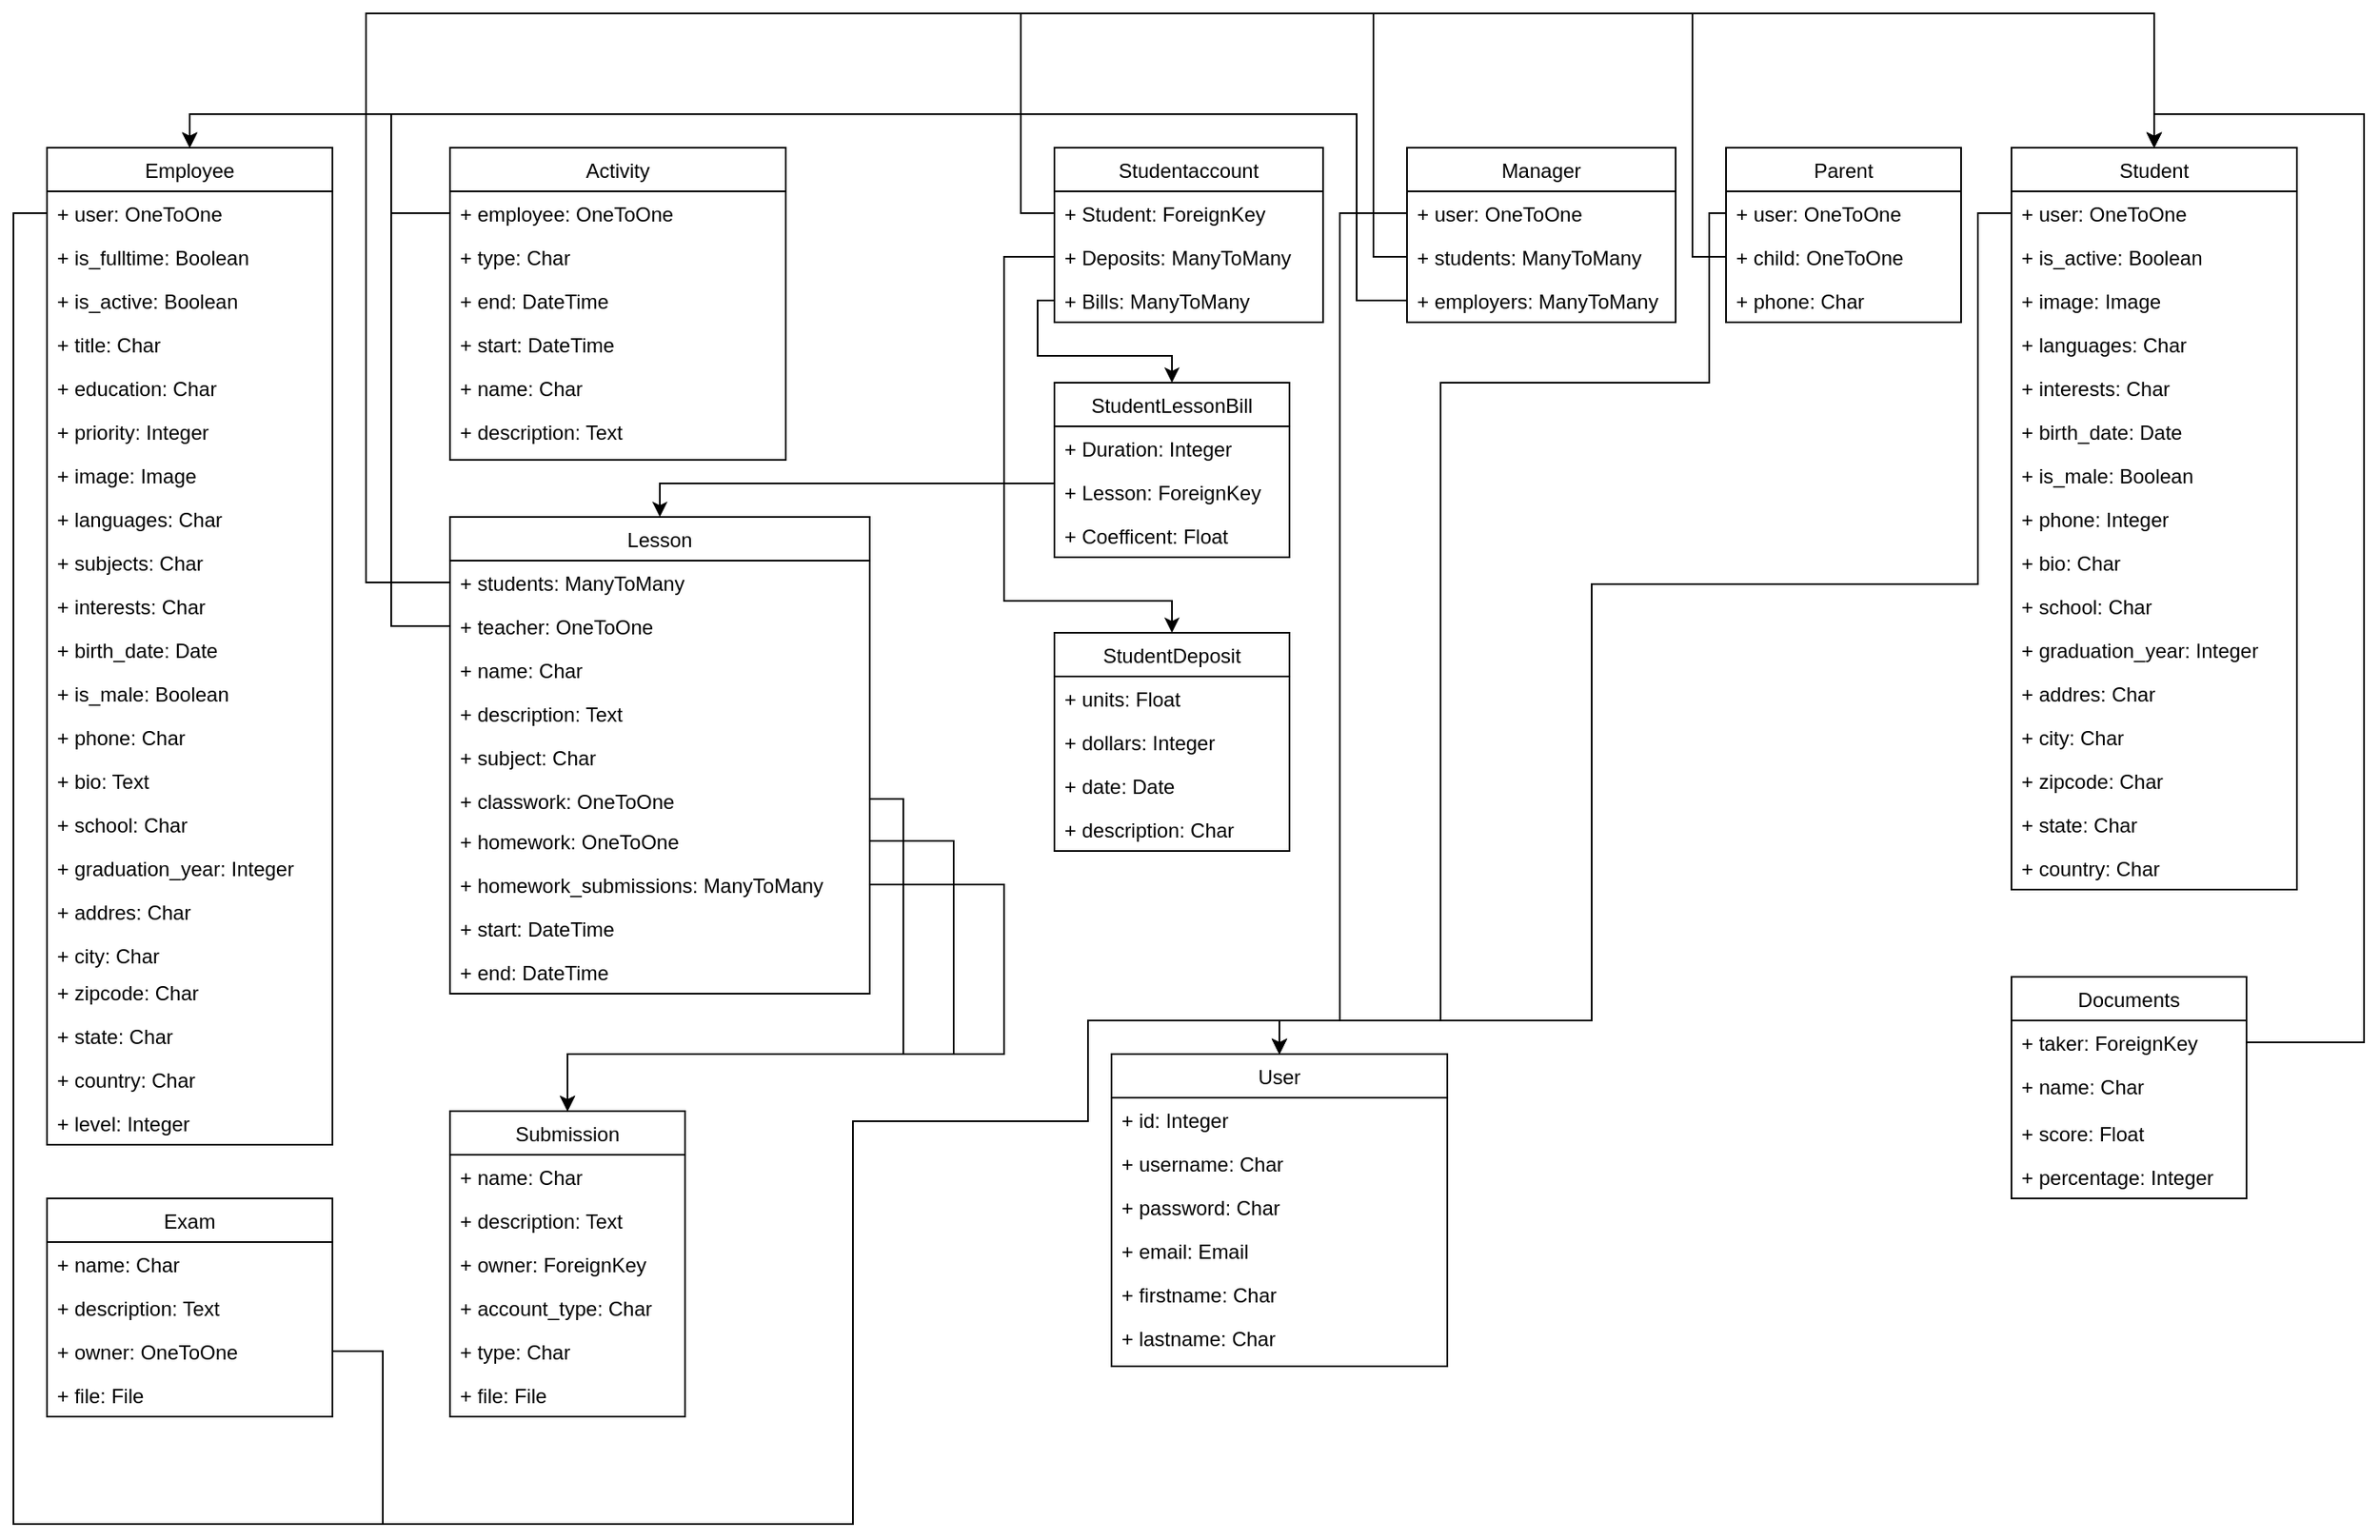 <mxfile version="14.8.6"><diagram id="PyBG_W3t33dtTInZtjUl" name="Page-1"><mxGraphModel dx="2404" dy="1103" grid="1" gridSize="10" guides="1" tooltips="1" connect="1" arrows="1" fold="1" page="1" pageScale="1" pageWidth="827" pageHeight="1169" math="0" shadow="0"><root><mxCell id="0"/><mxCell id="1" parent="0"/><mxCell id="Fmg0jyC0Ti2lK9nnKwYA-25" value="Activity" style="swimlane;fontStyle=0;childLayout=stackLayout;horizontal=1;startSize=26;fillColor=none;horizontalStack=0;resizeParent=1;resizeParentMax=0;resizeLast=0;collapsible=1;marginBottom=0;" vertex="1" parent="1"><mxGeometry x="-180" y="750" width="200" height="186" as="geometry"/></mxCell><mxCell id="Fmg0jyC0Ti2lK9nnKwYA-26" value="+ employee: OneToOne" style="text;strokeColor=none;fillColor=none;align=left;verticalAlign=top;spacingLeft=4;spacingRight=4;overflow=hidden;rotatable=0;points=[[0,0.5],[1,0.5]];portConstraint=eastwest;" vertex="1" parent="Fmg0jyC0Ti2lK9nnKwYA-25"><mxGeometry y="26" width="200" height="26" as="geometry"/></mxCell><mxCell id="Fmg0jyC0Ti2lK9nnKwYA-27" value="+ type: Char" style="text;strokeColor=none;fillColor=none;align=left;verticalAlign=top;spacingLeft=4;spacingRight=4;overflow=hidden;rotatable=0;points=[[0,0.5],[1,0.5]];portConstraint=eastwest;" vertex="1" parent="Fmg0jyC0Ti2lK9nnKwYA-25"><mxGeometry y="52" width="200" height="26" as="geometry"/></mxCell><mxCell id="Fmg0jyC0Ti2lK9nnKwYA-82" value="+ end: DateTime" style="text;strokeColor=none;fillColor=none;align=left;verticalAlign=top;spacingLeft=4;spacingRight=4;overflow=hidden;rotatable=0;points=[[0,0.5],[1,0.5]];portConstraint=eastwest;" vertex="1" parent="Fmg0jyC0Ti2lK9nnKwYA-25"><mxGeometry y="78" width="200" height="26" as="geometry"/></mxCell><mxCell id="Fmg0jyC0Ti2lK9nnKwYA-83" value="+ start: DateTime" style="text;strokeColor=none;fillColor=none;align=left;verticalAlign=top;spacingLeft=4;spacingRight=4;overflow=hidden;rotatable=0;points=[[0,0.5],[1,0.5]];portConstraint=eastwest;" vertex="1" parent="Fmg0jyC0Ti2lK9nnKwYA-25"><mxGeometry y="104" width="200" height="26" as="geometry"/></mxCell><mxCell id="Fmg0jyC0Ti2lK9nnKwYA-84" value="+ name: Char" style="text;strokeColor=none;fillColor=none;align=left;verticalAlign=top;spacingLeft=4;spacingRight=4;overflow=hidden;rotatable=0;points=[[0,0.5],[1,0.5]];portConstraint=eastwest;" vertex="1" parent="Fmg0jyC0Ti2lK9nnKwYA-25"><mxGeometry y="130" width="200" height="26" as="geometry"/></mxCell><mxCell id="Fmg0jyC0Ti2lK9nnKwYA-28" value="+ description: Text" style="text;strokeColor=none;fillColor=none;align=left;verticalAlign=top;spacingLeft=4;spacingRight=4;overflow=hidden;rotatable=0;points=[[0,0.5],[1,0.5]];portConstraint=eastwest;" vertex="1" parent="Fmg0jyC0Ti2lK9nnKwYA-25"><mxGeometry y="156" width="200" height="30" as="geometry"/></mxCell><mxCell id="Fmg0jyC0Ti2lK9nnKwYA-33" value="Submission" style="swimlane;fontStyle=0;childLayout=stackLayout;horizontal=1;startSize=26;fillColor=none;horizontalStack=0;resizeParent=1;resizeParentMax=0;resizeLast=0;collapsible=1;marginBottom=0;" vertex="1" parent="1"><mxGeometry x="-180" y="1324" width="140" height="182" as="geometry"/></mxCell><mxCell id="Fmg0jyC0Ti2lK9nnKwYA-34" value="+ name: Char" style="text;strokeColor=none;fillColor=none;align=left;verticalAlign=top;spacingLeft=4;spacingRight=4;overflow=hidden;rotatable=0;points=[[0,0.5],[1,0.5]];portConstraint=eastwest;" vertex="1" parent="Fmg0jyC0Ti2lK9nnKwYA-33"><mxGeometry y="26" width="140" height="26" as="geometry"/></mxCell><mxCell id="Fmg0jyC0Ti2lK9nnKwYA-93" value="+ description: Text" style="text;strokeColor=none;fillColor=none;align=left;verticalAlign=top;spacingLeft=4;spacingRight=4;overflow=hidden;rotatable=0;points=[[0,0.5],[1,0.5]];portConstraint=eastwest;" vertex="1" parent="Fmg0jyC0Ti2lK9nnKwYA-33"><mxGeometry y="52" width="140" height="26" as="geometry"/></mxCell><mxCell id="Fmg0jyC0Ti2lK9nnKwYA-94" value="+ owner: ForeignKey" style="text;strokeColor=none;fillColor=none;align=left;verticalAlign=top;spacingLeft=4;spacingRight=4;overflow=hidden;rotatable=0;points=[[0,0.5],[1,0.5]];portConstraint=eastwest;" vertex="1" parent="Fmg0jyC0Ti2lK9nnKwYA-33"><mxGeometry y="78" width="140" height="26" as="geometry"/></mxCell><mxCell id="Fmg0jyC0Ti2lK9nnKwYA-95" value="+ account_type: Char" style="text;strokeColor=none;fillColor=none;align=left;verticalAlign=top;spacingLeft=4;spacingRight=4;overflow=hidden;rotatable=0;points=[[0,0.5],[1,0.5]];portConstraint=eastwest;" vertex="1" parent="Fmg0jyC0Ti2lK9nnKwYA-33"><mxGeometry y="104" width="140" height="26" as="geometry"/></mxCell><mxCell id="Fmg0jyC0Ti2lK9nnKwYA-35" value="+ type: Char" style="text;strokeColor=none;fillColor=none;align=left;verticalAlign=top;spacingLeft=4;spacingRight=4;overflow=hidden;rotatable=0;points=[[0,0.5],[1,0.5]];portConstraint=eastwest;" vertex="1" parent="Fmg0jyC0Ti2lK9nnKwYA-33"><mxGeometry y="130" width="140" height="26" as="geometry"/></mxCell><mxCell id="Fmg0jyC0Ti2lK9nnKwYA-36" value="+ file: File" style="text;strokeColor=none;fillColor=none;align=left;verticalAlign=top;spacingLeft=4;spacingRight=4;overflow=hidden;rotatable=0;points=[[0,0.5],[1,0.5]];portConstraint=eastwest;" vertex="1" parent="Fmg0jyC0Ti2lK9nnKwYA-33"><mxGeometry y="156" width="140" height="26" as="geometry"/></mxCell><mxCell id="Fmg0jyC0Ti2lK9nnKwYA-37" value="Studentaccount" style="swimlane;fontStyle=0;childLayout=stackLayout;horizontal=1;startSize=26;fillColor=none;horizontalStack=0;resizeParent=1;resizeParentMax=0;resizeLast=0;collapsible=1;marginBottom=0;" vertex="1" parent="1"><mxGeometry x="180" y="750" width="160" height="104" as="geometry"/></mxCell><mxCell id="Fmg0jyC0Ti2lK9nnKwYA-38" value="+ Student: ForeignKey" style="text;strokeColor=none;fillColor=none;align=left;verticalAlign=top;spacingLeft=4;spacingRight=4;overflow=hidden;rotatable=0;points=[[0,0.5],[1,0.5]];portConstraint=eastwest;" vertex="1" parent="Fmg0jyC0Ti2lK9nnKwYA-37"><mxGeometry y="26" width="160" height="26" as="geometry"/></mxCell><mxCell id="Fmg0jyC0Ti2lK9nnKwYA-39" value="+ Deposits: ManyToMany" style="text;strokeColor=none;fillColor=none;align=left;verticalAlign=top;spacingLeft=4;spacingRight=4;overflow=hidden;rotatable=0;points=[[0,0.5],[1,0.5]];portConstraint=eastwest;" vertex="1" parent="Fmg0jyC0Ti2lK9nnKwYA-37"><mxGeometry y="52" width="160" height="26" as="geometry"/></mxCell><mxCell id="Fmg0jyC0Ti2lK9nnKwYA-40" value="+ Bills: ManyToMany" style="text;strokeColor=none;fillColor=none;align=left;verticalAlign=top;spacingLeft=4;spacingRight=4;overflow=hidden;rotatable=0;points=[[0,0.5],[1,0.5]];portConstraint=eastwest;" vertex="1" parent="Fmg0jyC0Ti2lK9nnKwYA-37"><mxGeometry y="78" width="160" height="26" as="geometry"/></mxCell><mxCell id="Fmg0jyC0Ti2lK9nnKwYA-41" value="StudentDeposit" style="swimlane;fontStyle=0;childLayout=stackLayout;horizontal=1;startSize=26;fillColor=none;horizontalStack=0;resizeParent=1;resizeParentMax=0;resizeLast=0;collapsible=1;marginBottom=0;" vertex="1" parent="1"><mxGeometry x="180" y="1039" width="140" height="130" as="geometry"/></mxCell><mxCell id="Fmg0jyC0Ti2lK9nnKwYA-42" value="+ units: Float" style="text;strokeColor=none;fillColor=none;align=left;verticalAlign=top;spacingLeft=4;spacingRight=4;overflow=hidden;rotatable=0;points=[[0,0.5],[1,0.5]];portConstraint=eastwest;" vertex="1" parent="Fmg0jyC0Ti2lK9nnKwYA-41"><mxGeometry y="26" width="140" height="26" as="geometry"/></mxCell><mxCell id="Fmg0jyC0Ti2lK9nnKwYA-43" value="+ dollars: Integer" style="text;strokeColor=none;fillColor=none;align=left;verticalAlign=top;spacingLeft=4;spacingRight=4;overflow=hidden;rotatable=0;points=[[0,0.5],[1,0.5]];portConstraint=eastwest;" vertex="1" parent="Fmg0jyC0Ti2lK9nnKwYA-41"><mxGeometry y="52" width="140" height="26" as="geometry"/></mxCell><mxCell id="Fmg0jyC0Ti2lK9nnKwYA-44" value="+ date: Date" style="text;strokeColor=none;fillColor=none;align=left;verticalAlign=top;spacingLeft=4;spacingRight=4;overflow=hidden;rotatable=0;points=[[0,0.5],[1,0.5]];portConstraint=eastwest;" vertex="1" parent="Fmg0jyC0Ti2lK9nnKwYA-41"><mxGeometry y="78" width="140" height="26" as="geometry"/></mxCell><mxCell id="Fmg0jyC0Ti2lK9nnKwYA-96" value="+ description: Char" style="text;strokeColor=none;fillColor=none;align=left;verticalAlign=top;spacingLeft=4;spacingRight=4;overflow=hidden;rotatable=0;points=[[0,0.5],[1,0.5]];portConstraint=eastwest;" vertex="1" parent="Fmg0jyC0Ti2lK9nnKwYA-41"><mxGeometry y="104" width="140" height="26" as="geometry"/></mxCell><mxCell id="Fmg0jyC0Ti2lK9nnKwYA-45" value="StudentLessonBill" style="swimlane;fontStyle=0;childLayout=stackLayout;horizontal=1;startSize=26;fillColor=none;horizontalStack=0;resizeParent=1;resizeParentMax=0;resizeLast=0;collapsible=1;marginBottom=0;" vertex="1" parent="1"><mxGeometry x="180" y="890" width="140" height="104" as="geometry"/></mxCell><mxCell id="Fmg0jyC0Ti2lK9nnKwYA-46" value="+ Duration: Integer" style="text;strokeColor=none;fillColor=none;align=left;verticalAlign=top;spacingLeft=4;spacingRight=4;overflow=hidden;rotatable=0;points=[[0,0.5],[1,0.5]];portConstraint=eastwest;" vertex="1" parent="Fmg0jyC0Ti2lK9nnKwYA-45"><mxGeometry y="26" width="140" height="26" as="geometry"/></mxCell><mxCell id="Fmg0jyC0Ti2lK9nnKwYA-47" value="+ Lesson: ForeignKey" style="text;strokeColor=none;fillColor=none;align=left;verticalAlign=top;spacingLeft=4;spacingRight=4;overflow=hidden;rotatable=0;points=[[0,0.5],[1,0.5]];portConstraint=eastwest;" vertex="1" parent="Fmg0jyC0Ti2lK9nnKwYA-45"><mxGeometry y="52" width="140" height="26" as="geometry"/></mxCell><mxCell id="Fmg0jyC0Ti2lK9nnKwYA-48" value="+ Coefficent: Float" style="text;strokeColor=none;fillColor=none;align=left;verticalAlign=top;spacingLeft=4;spacingRight=4;overflow=hidden;rotatable=0;points=[[0,0.5],[1,0.5]];portConstraint=eastwest;" vertex="1" parent="Fmg0jyC0Ti2lK9nnKwYA-45"><mxGeometry y="78" width="140" height="26" as="geometry"/></mxCell><mxCell id="Fmg0jyC0Ti2lK9nnKwYA-49" value="Employee" style="swimlane;fontStyle=0;childLayout=stackLayout;horizontal=1;startSize=26;fillColor=none;horizontalStack=0;resizeParent=1;resizeParentMax=0;resizeLast=0;collapsible=1;marginBottom=0;" vertex="1" parent="1"><mxGeometry x="-420" y="750" width="170" height="594" as="geometry"/></mxCell><mxCell id="Fmg0jyC0Ti2lK9nnKwYA-50" value="+ user: OneToOne" style="text;strokeColor=none;fillColor=none;align=left;verticalAlign=top;spacingLeft=4;spacingRight=4;overflow=hidden;rotatable=0;points=[[0,0.5],[1,0.5]];portConstraint=eastwest;" vertex="1" parent="Fmg0jyC0Ti2lK9nnKwYA-49"><mxGeometry y="26" width="170" height="26" as="geometry"/></mxCell><mxCell id="Fmg0jyC0Ti2lK9nnKwYA-97" value="+ is_fulltime: Boolean" style="text;strokeColor=none;fillColor=none;align=left;verticalAlign=top;spacingLeft=4;spacingRight=4;overflow=hidden;rotatable=0;points=[[0,0.5],[1,0.5]];portConstraint=eastwest;" vertex="1" parent="Fmg0jyC0Ti2lK9nnKwYA-49"><mxGeometry y="52" width="170" height="26" as="geometry"/></mxCell><mxCell id="Fmg0jyC0Ti2lK9nnKwYA-100" value="+ is_active: Boolean" style="text;strokeColor=none;fillColor=none;align=left;verticalAlign=top;spacingLeft=4;spacingRight=4;overflow=hidden;rotatable=0;points=[[0,0.5],[1,0.5]];portConstraint=eastwest;" vertex="1" parent="Fmg0jyC0Ti2lK9nnKwYA-49"><mxGeometry y="78" width="170" height="26" as="geometry"/></mxCell><mxCell id="Fmg0jyC0Ti2lK9nnKwYA-103" value="+ title: Char" style="text;strokeColor=none;fillColor=none;align=left;verticalAlign=top;spacingLeft=4;spacingRight=4;overflow=hidden;rotatable=0;points=[[0,0.5],[1,0.5]];portConstraint=eastwest;" vertex="1" parent="Fmg0jyC0Ti2lK9nnKwYA-49"><mxGeometry y="104" width="170" height="26" as="geometry"/></mxCell><mxCell id="Fmg0jyC0Ti2lK9nnKwYA-104" value="+ education: Char" style="text;strokeColor=none;fillColor=none;align=left;verticalAlign=top;spacingLeft=4;spacingRight=4;overflow=hidden;rotatable=0;points=[[0,0.5],[1,0.5]];portConstraint=eastwest;" vertex="1" parent="Fmg0jyC0Ti2lK9nnKwYA-49"><mxGeometry y="130" width="170" height="26" as="geometry"/></mxCell><mxCell id="Fmg0jyC0Ti2lK9nnKwYA-105" value="+ priority: Integer" style="text;strokeColor=none;fillColor=none;align=left;verticalAlign=top;spacingLeft=4;spacingRight=4;overflow=hidden;rotatable=0;points=[[0,0.5],[1,0.5]];portConstraint=eastwest;" vertex="1" parent="Fmg0jyC0Ti2lK9nnKwYA-49"><mxGeometry y="156" width="170" height="26" as="geometry"/></mxCell><mxCell id="Fmg0jyC0Ti2lK9nnKwYA-101" value="+ image: Image" style="text;strokeColor=none;fillColor=none;align=left;verticalAlign=top;spacingLeft=4;spacingRight=4;overflow=hidden;rotatable=0;points=[[0,0.5],[1,0.5]];portConstraint=eastwest;" vertex="1" parent="Fmg0jyC0Ti2lK9nnKwYA-49"><mxGeometry y="182" width="170" height="26" as="geometry"/></mxCell><mxCell id="Fmg0jyC0Ti2lK9nnKwYA-102" value="+ languages: Char" style="text;strokeColor=none;fillColor=none;align=left;verticalAlign=top;spacingLeft=4;spacingRight=4;overflow=hidden;rotatable=0;points=[[0,0.5],[1,0.5]];portConstraint=eastwest;" vertex="1" parent="Fmg0jyC0Ti2lK9nnKwYA-49"><mxGeometry y="208" width="170" height="26" as="geometry"/></mxCell><mxCell id="Fmg0jyC0Ti2lK9nnKwYA-99" value="+ subjects: Char" style="text;strokeColor=none;fillColor=none;align=left;verticalAlign=top;spacingLeft=4;spacingRight=4;overflow=hidden;rotatable=0;points=[[0,0.5],[1,0.5]];portConstraint=eastwest;" vertex="1" parent="Fmg0jyC0Ti2lK9nnKwYA-49"><mxGeometry y="234" width="170" height="26" as="geometry"/></mxCell><mxCell id="Fmg0jyC0Ti2lK9nnKwYA-98" value="+ interests: Char" style="text;strokeColor=none;fillColor=none;align=left;verticalAlign=top;spacingLeft=4;spacingRight=4;overflow=hidden;rotatable=0;points=[[0,0.5],[1,0.5]];portConstraint=eastwest;" vertex="1" parent="Fmg0jyC0Ti2lK9nnKwYA-49"><mxGeometry y="260" width="170" height="26" as="geometry"/></mxCell><mxCell id="Fmg0jyC0Ti2lK9nnKwYA-51" value="+ birth_date: Date" style="text;strokeColor=none;fillColor=none;align=left;verticalAlign=top;spacingLeft=4;spacingRight=4;overflow=hidden;rotatable=0;points=[[0,0.5],[1,0.5]];portConstraint=eastwest;" vertex="1" parent="Fmg0jyC0Ti2lK9nnKwYA-49"><mxGeometry y="286" width="170" height="26" as="geometry"/></mxCell><mxCell id="Fmg0jyC0Ti2lK9nnKwYA-106" value="+ is_male: Boolean" style="text;strokeColor=none;fillColor=none;align=left;verticalAlign=top;spacingLeft=4;spacingRight=4;overflow=hidden;rotatable=0;points=[[0,0.5],[1,0.5]];portConstraint=eastwest;" vertex="1" parent="Fmg0jyC0Ti2lK9nnKwYA-49"><mxGeometry y="312" width="170" height="26" as="geometry"/></mxCell><mxCell id="Fmg0jyC0Ti2lK9nnKwYA-110" value="+ phone: Char" style="text;strokeColor=none;fillColor=none;align=left;verticalAlign=top;spacingLeft=4;spacingRight=4;overflow=hidden;rotatable=0;points=[[0,0.5],[1,0.5]];portConstraint=eastwest;" vertex="1" parent="Fmg0jyC0Ti2lK9nnKwYA-49"><mxGeometry y="338" width="170" height="26" as="geometry"/></mxCell><mxCell id="Fmg0jyC0Ti2lK9nnKwYA-111" value="+ bio: Text" style="text;strokeColor=none;fillColor=none;align=left;verticalAlign=top;spacingLeft=4;spacingRight=4;overflow=hidden;rotatable=0;points=[[0,0.5],[1,0.5]];portConstraint=eastwest;" vertex="1" parent="Fmg0jyC0Ti2lK9nnKwYA-49"><mxGeometry y="364" width="170" height="26" as="geometry"/></mxCell><mxCell id="Fmg0jyC0Ti2lK9nnKwYA-115" value="+ school: Char" style="text;strokeColor=none;fillColor=none;align=left;verticalAlign=top;spacingLeft=4;spacingRight=4;overflow=hidden;rotatable=0;points=[[0,0.5],[1,0.5]];portConstraint=eastwest;" vertex="1" parent="Fmg0jyC0Ti2lK9nnKwYA-49"><mxGeometry y="390" width="170" height="26" as="geometry"/></mxCell><mxCell id="Fmg0jyC0Ti2lK9nnKwYA-114" value="+ graduation_year: Integer" style="text;strokeColor=none;fillColor=none;align=left;verticalAlign=top;spacingLeft=4;spacingRight=4;overflow=hidden;rotatable=0;points=[[0,0.5],[1,0.5]];portConstraint=eastwest;" vertex="1" parent="Fmg0jyC0Ti2lK9nnKwYA-49"><mxGeometry y="416" width="170" height="26" as="geometry"/></mxCell><mxCell id="Fmg0jyC0Ti2lK9nnKwYA-113" value="+ addres: Char" style="text;strokeColor=none;fillColor=none;align=left;verticalAlign=top;spacingLeft=4;spacingRight=4;overflow=hidden;rotatable=0;points=[[0,0.5],[1,0.5]];portConstraint=eastwest;" vertex="1" parent="Fmg0jyC0Ti2lK9nnKwYA-49"><mxGeometry y="442" width="170" height="26" as="geometry"/></mxCell><mxCell id="Fmg0jyC0Ti2lK9nnKwYA-112" value="+ city: Char" style="text;strokeColor=none;fillColor=none;align=left;verticalAlign=top;spacingLeft=4;spacingRight=4;overflow=hidden;rotatable=0;points=[[0,0.5],[1,0.5]];portConstraint=eastwest;" vertex="1" parent="Fmg0jyC0Ti2lK9nnKwYA-49"><mxGeometry y="468" width="170" height="22" as="geometry"/></mxCell><mxCell id="Fmg0jyC0Ti2lK9nnKwYA-107" value="+ zipcode: Char" style="text;strokeColor=none;fillColor=none;align=left;verticalAlign=top;spacingLeft=4;spacingRight=4;overflow=hidden;rotatable=0;points=[[0,0.5],[1,0.5]];portConstraint=eastwest;" vertex="1" parent="Fmg0jyC0Ti2lK9nnKwYA-49"><mxGeometry y="490" width="170" height="26" as="geometry"/></mxCell><mxCell id="Fmg0jyC0Ti2lK9nnKwYA-108" value="+ state: Char" style="text;strokeColor=none;fillColor=none;align=left;verticalAlign=top;spacingLeft=4;spacingRight=4;overflow=hidden;rotatable=0;points=[[0,0.5],[1,0.5]];portConstraint=eastwest;" vertex="1" parent="Fmg0jyC0Ti2lK9nnKwYA-49"><mxGeometry y="516" width="170" height="26" as="geometry"/></mxCell><mxCell id="Fmg0jyC0Ti2lK9nnKwYA-109" value="+ country: Char" style="text;strokeColor=none;fillColor=none;align=left;verticalAlign=top;spacingLeft=4;spacingRight=4;overflow=hidden;rotatable=0;points=[[0,0.5],[1,0.5]];portConstraint=eastwest;" vertex="1" parent="Fmg0jyC0Ti2lK9nnKwYA-49"><mxGeometry y="542" width="170" height="26" as="geometry"/></mxCell><mxCell id="Fmg0jyC0Ti2lK9nnKwYA-52" value="+ level: Integer" style="text;strokeColor=none;fillColor=none;align=left;verticalAlign=top;spacingLeft=4;spacingRight=4;overflow=hidden;rotatable=0;points=[[0,0.5],[1,0.5]];portConstraint=eastwest;" vertex="1" parent="Fmg0jyC0Ti2lK9nnKwYA-49"><mxGeometry y="568" width="170" height="26" as="geometry"/></mxCell><mxCell id="Fmg0jyC0Ti2lK9nnKwYA-53" value="Documents" style="swimlane;fontStyle=0;childLayout=stackLayout;horizontal=1;startSize=26;fillColor=none;horizontalStack=0;resizeParent=1;resizeParentMax=0;resizeLast=0;collapsible=1;marginBottom=0;" vertex="1" parent="1"><mxGeometry x="750" y="1244" width="140" height="132" as="geometry"/></mxCell><mxCell id="Fmg0jyC0Ti2lK9nnKwYA-54" value="+ taker: ForeignKey" style="text;strokeColor=none;fillColor=none;align=left;verticalAlign=top;spacingLeft=4;spacingRight=4;overflow=hidden;rotatable=0;points=[[0,0.5],[1,0.5]];portConstraint=eastwest;" vertex="1" parent="Fmg0jyC0Ti2lK9nnKwYA-53"><mxGeometry y="26" width="140" height="26" as="geometry"/></mxCell><mxCell id="Fmg0jyC0Ti2lK9nnKwYA-143" value="+ name: Char" style="text;strokeColor=none;fillColor=none;align=left;verticalAlign=top;spacingLeft=4;spacingRight=4;overflow=hidden;rotatable=0;points=[[0,0.5],[1,0.5]];portConstraint=eastwest;" vertex="1" parent="Fmg0jyC0Ti2lK9nnKwYA-53"><mxGeometry y="52" width="140" height="28" as="geometry"/></mxCell><mxCell id="Fmg0jyC0Ti2lK9nnKwYA-55" value="+ score: Float" style="text;strokeColor=none;fillColor=none;align=left;verticalAlign=top;spacingLeft=4;spacingRight=4;overflow=hidden;rotatable=0;points=[[0,0.5],[1,0.5]];portConstraint=eastwest;" vertex="1" parent="Fmg0jyC0Ti2lK9nnKwYA-53"><mxGeometry y="80" width="140" height="26" as="geometry"/></mxCell><mxCell id="Fmg0jyC0Ti2lK9nnKwYA-56" value="+ percentage: Integer" style="text;strokeColor=none;fillColor=none;align=left;verticalAlign=top;spacingLeft=4;spacingRight=4;overflow=hidden;rotatable=0;points=[[0,0.5],[1,0.5]];portConstraint=eastwest;" vertex="1" parent="Fmg0jyC0Ti2lK9nnKwYA-53"><mxGeometry y="106" width="140" height="26" as="geometry"/></mxCell><mxCell id="Fmg0jyC0Ti2lK9nnKwYA-57" value="Manager" style="swimlane;fontStyle=0;childLayout=stackLayout;horizontal=1;startSize=26;fillColor=none;horizontalStack=0;resizeParent=1;resizeParentMax=0;resizeLast=0;collapsible=1;marginBottom=0;" vertex="1" parent="1"><mxGeometry x="390" y="750" width="160" height="104" as="geometry"/></mxCell><mxCell id="Fmg0jyC0Ti2lK9nnKwYA-58" value="+ user: OneToOne" style="text;strokeColor=none;fillColor=none;align=left;verticalAlign=top;spacingLeft=4;spacingRight=4;overflow=hidden;rotatable=0;points=[[0,0.5],[1,0.5]];portConstraint=eastwest;" vertex="1" parent="Fmg0jyC0Ti2lK9nnKwYA-57"><mxGeometry y="26" width="160" height="26" as="geometry"/></mxCell><mxCell id="Fmg0jyC0Ti2lK9nnKwYA-59" value="+ students: ManyToMany" style="text;strokeColor=none;fillColor=none;align=left;verticalAlign=top;spacingLeft=4;spacingRight=4;overflow=hidden;rotatable=0;points=[[0,0.5],[1,0.5]];portConstraint=eastwest;" vertex="1" parent="Fmg0jyC0Ti2lK9nnKwYA-57"><mxGeometry y="52" width="160" height="26" as="geometry"/></mxCell><mxCell id="Fmg0jyC0Ti2lK9nnKwYA-60" value="+ employers: ManyToMany" style="text;strokeColor=none;fillColor=none;align=left;verticalAlign=top;spacingLeft=4;spacingRight=4;overflow=hidden;rotatable=0;points=[[0,0.5],[1,0.5]];portConstraint=eastwest;" vertex="1" parent="Fmg0jyC0Ti2lK9nnKwYA-57"><mxGeometry y="78" width="160" height="26" as="geometry"/></mxCell><mxCell id="Fmg0jyC0Ti2lK9nnKwYA-61" value="Parent" style="swimlane;fontStyle=0;childLayout=stackLayout;horizontal=1;startSize=26;fillColor=none;horizontalStack=0;resizeParent=1;resizeParentMax=0;resizeLast=0;collapsible=1;marginBottom=0;" vertex="1" parent="1"><mxGeometry x="580" y="750" width="140" height="104" as="geometry"/></mxCell><mxCell id="Fmg0jyC0Ti2lK9nnKwYA-62" value="+ user: OneToOne" style="text;strokeColor=none;fillColor=none;align=left;verticalAlign=top;spacingLeft=4;spacingRight=4;overflow=hidden;rotatable=0;points=[[0,0.5],[1,0.5]];portConstraint=eastwest;" vertex="1" parent="Fmg0jyC0Ti2lK9nnKwYA-61"><mxGeometry y="26" width="140" height="26" as="geometry"/></mxCell><mxCell id="Fmg0jyC0Ti2lK9nnKwYA-63" value="+ child: OneToOne" style="text;strokeColor=none;fillColor=none;align=left;verticalAlign=top;spacingLeft=4;spacingRight=4;overflow=hidden;rotatable=0;points=[[0,0.5],[1,0.5]];portConstraint=eastwest;" vertex="1" parent="Fmg0jyC0Ti2lK9nnKwYA-61"><mxGeometry y="52" width="140" height="26" as="geometry"/></mxCell><mxCell id="Fmg0jyC0Ti2lK9nnKwYA-64" value="+ phone: Char" style="text;strokeColor=none;fillColor=none;align=left;verticalAlign=top;spacingLeft=4;spacingRight=4;overflow=hidden;rotatable=0;points=[[0,0.5],[1,0.5]];portConstraint=eastwest;" vertex="1" parent="Fmg0jyC0Ti2lK9nnKwYA-61"><mxGeometry y="78" width="140" height="26" as="geometry"/></mxCell><mxCell id="Fmg0jyC0Ti2lK9nnKwYA-69" value="Exam" style="swimlane;fontStyle=0;childLayout=stackLayout;horizontal=1;startSize=26;fillColor=none;horizontalStack=0;resizeParent=1;resizeParentMax=0;resizeLast=0;collapsible=1;marginBottom=0;" vertex="1" parent="1"><mxGeometry x="-420" y="1376" width="170" height="130" as="geometry"/></mxCell><mxCell id="Fmg0jyC0Ti2lK9nnKwYA-70" value="+ name: Char" style="text;strokeColor=none;fillColor=none;align=left;verticalAlign=top;spacingLeft=4;spacingRight=4;overflow=hidden;rotatable=0;points=[[0,0.5],[1,0.5]];portConstraint=eastwest;" vertex="1" parent="Fmg0jyC0Ti2lK9nnKwYA-69"><mxGeometry y="26" width="170" height="26" as="geometry"/></mxCell><mxCell id="Fmg0jyC0Ti2lK9nnKwYA-71" value="+ description: Text" style="text;strokeColor=none;fillColor=none;align=left;verticalAlign=top;spacingLeft=4;spacingRight=4;overflow=hidden;rotatable=0;points=[[0,0.5],[1,0.5]];portConstraint=eastwest;" vertex="1" parent="Fmg0jyC0Ti2lK9nnKwYA-69"><mxGeometry y="52" width="170" height="26" as="geometry"/></mxCell><mxCell id="Fmg0jyC0Ti2lK9nnKwYA-72" value="+ owner: OneToOne" style="text;strokeColor=none;fillColor=none;align=left;verticalAlign=top;spacingLeft=4;spacingRight=4;overflow=hidden;rotatable=0;points=[[0,0.5],[1,0.5]];portConstraint=eastwest;" vertex="1" parent="Fmg0jyC0Ti2lK9nnKwYA-69"><mxGeometry y="78" width="170" height="26" as="geometry"/></mxCell><mxCell id="Fmg0jyC0Ti2lK9nnKwYA-116" value="+ file: File" style="text;strokeColor=none;fillColor=none;align=left;verticalAlign=top;spacingLeft=4;spacingRight=4;overflow=hidden;rotatable=0;points=[[0,0.5],[1,0.5]];portConstraint=eastwest;" vertex="1" parent="Fmg0jyC0Ti2lK9nnKwYA-69"><mxGeometry y="104" width="170" height="26" as="geometry"/></mxCell><mxCell id="Fmg0jyC0Ti2lK9nnKwYA-29" value="Lesson" style="swimlane;fontStyle=0;childLayout=stackLayout;horizontal=1;startSize=26;fillColor=none;horizontalStack=0;resizeParent=1;resizeParentMax=0;resizeLast=0;collapsible=1;marginBottom=0;" vertex="1" parent="1"><mxGeometry x="-180" y="970" width="250" height="284" as="geometry"/></mxCell><mxCell id="Fmg0jyC0Ti2lK9nnKwYA-30" value="+ students: ManyToMany" style="text;strokeColor=none;fillColor=none;align=left;verticalAlign=top;spacingLeft=4;spacingRight=4;overflow=hidden;rotatable=0;points=[[0,0.5],[1,0.5]];portConstraint=eastwest;" vertex="1" parent="Fmg0jyC0Ti2lK9nnKwYA-29"><mxGeometry y="26" width="250" height="26" as="geometry"/></mxCell><mxCell id="Fmg0jyC0Ti2lK9nnKwYA-90" value="+ teacher: OneToOne" style="text;strokeColor=none;fillColor=none;align=left;verticalAlign=top;spacingLeft=4;spacingRight=4;overflow=hidden;rotatable=0;points=[[0,0.5],[1,0.5]];portConstraint=eastwest;" vertex="1" parent="Fmg0jyC0Ti2lK9nnKwYA-29"><mxGeometry y="52" width="250" height="26" as="geometry"/></mxCell><mxCell id="Fmg0jyC0Ti2lK9nnKwYA-89" value="+ name: Char" style="text;strokeColor=none;fillColor=none;align=left;verticalAlign=top;spacingLeft=4;spacingRight=4;overflow=hidden;rotatable=0;points=[[0,0.5],[1,0.5]];portConstraint=eastwest;" vertex="1" parent="Fmg0jyC0Ti2lK9nnKwYA-29"><mxGeometry y="78" width="250" height="26" as="geometry"/></mxCell><mxCell id="Fmg0jyC0Ti2lK9nnKwYA-88" value="+ description: Text" style="text;strokeColor=none;fillColor=none;align=left;verticalAlign=top;spacingLeft=4;spacingRight=4;overflow=hidden;rotatable=0;points=[[0,0.5],[1,0.5]];portConstraint=eastwest;" vertex="1" parent="Fmg0jyC0Ti2lK9nnKwYA-29"><mxGeometry y="104" width="250" height="26" as="geometry"/></mxCell><mxCell id="Fmg0jyC0Ti2lK9nnKwYA-31" value="+ subject: Char" style="text;strokeColor=none;fillColor=none;align=left;verticalAlign=top;spacingLeft=4;spacingRight=4;overflow=hidden;rotatable=0;points=[[0,0.5],[1,0.5]];portConstraint=eastwest;" vertex="1" parent="Fmg0jyC0Ti2lK9nnKwYA-29"><mxGeometry y="130" width="250" height="26" as="geometry"/></mxCell><mxCell id="Fmg0jyC0Ti2lK9nnKwYA-85" value="+ classwork: OneToOne" style="text;strokeColor=none;fillColor=none;align=left;verticalAlign=top;spacingLeft=4;spacingRight=4;overflow=hidden;rotatable=0;points=[[0,0.5],[1,0.5]];portConstraint=eastwest;" vertex="1" parent="Fmg0jyC0Ti2lK9nnKwYA-29"><mxGeometry y="156" width="250" height="24" as="geometry"/></mxCell><mxCell id="Fmg0jyC0Ti2lK9nnKwYA-87" value="+ homework: OneToOne" style="text;strokeColor=none;fillColor=none;align=left;verticalAlign=top;spacingLeft=4;spacingRight=4;overflow=hidden;rotatable=0;points=[[0,0.5],[1,0.5]];portConstraint=eastwest;" vertex="1" parent="Fmg0jyC0Ti2lK9nnKwYA-29"><mxGeometry y="180" width="250" height="26" as="geometry"/></mxCell><mxCell id="Fmg0jyC0Ti2lK9nnKwYA-86" value="+ homework_submissions: ManyToMany" style="text;strokeColor=none;fillColor=none;align=left;verticalAlign=top;spacingLeft=4;spacingRight=4;overflow=hidden;rotatable=0;points=[[0,0.5],[1,0.5]];portConstraint=eastwest;" vertex="1" parent="Fmg0jyC0Ti2lK9nnKwYA-29"><mxGeometry y="206" width="250" height="26" as="geometry"/></mxCell><mxCell id="Fmg0jyC0Ti2lK9nnKwYA-32" value="+ start: DateTime" style="text;strokeColor=none;fillColor=none;align=left;verticalAlign=top;spacingLeft=4;spacingRight=4;overflow=hidden;rotatable=0;points=[[0,0.5],[1,0.5]];portConstraint=eastwest;" vertex="1" parent="Fmg0jyC0Ti2lK9nnKwYA-29"><mxGeometry y="232" width="250" height="26" as="geometry"/></mxCell><mxCell id="Fmg0jyC0Ti2lK9nnKwYA-92" value="+ end: DateTime" style="text;strokeColor=none;fillColor=none;align=left;verticalAlign=top;spacingLeft=4;spacingRight=4;overflow=hidden;rotatable=0;points=[[0,0.5],[1,0.5]];portConstraint=eastwest;" vertex="1" parent="Fmg0jyC0Ti2lK9nnKwYA-29"><mxGeometry y="258" width="250" height="26" as="geometry"/></mxCell><mxCell id="Fmg0jyC0Ti2lK9nnKwYA-120" value="Student" style="swimlane;fontStyle=0;childLayout=stackLayout;horizontal=1;startSize=26;fillColor=none;horizontalStack=0;resizeParent=1;resizeParentMax=0;resizeLast=0;collapsible=1;marginBottom=0;" vertex="1" parent="1"><mxGeometry x="750" y="750" width="170" height="442" as="geometry"/></mxCell><mxCell id="Fmg0jyC0Ti2lK9nnKwYA-121" value="+ user: OneToOne" style="text;strokeColor=none;fillColor=none;align=left;verticalAlign=top;spacingLeft=4;spacingRight=4;overflow=hidden;rotatable=0;points=[[0,0.5],[1,0.5]];portConstraint=eastwest;" vertex="1" parent="Fmg0jyC0Ti2lK9nnKwYA-120"><mxGeometry y="26" width="170" height="26" as="geometry"/></mxCell><mxCell id="Fmg0jyC0Ti2lK9nnKwYA-123" value="+ is_active: Boolean" style="text;strokeColor=none;fillColor=none;align=left;verticalAlign=top;spacingLeft=4;spacingRight=4;overflow=hidden;rotatable=0;points=[[0,0.5],[1,0.5]];portConstraint=eastwest;" vertex="1" parent="Fmg0jyC0Ti2lK9nnKwYA-120"><mxGeometry y="52" width="170" height="26" as="geometry"/></mxCell><mxCell id="Fmg0jyC0Ti2lK9nnKwYA-127" value="+ image: Image" style="text;strokeColor=none;fillColor=none;align=left;verticalAlign=top;spacingLeft=4;spacingRight=4;overflow=hidden;rotatable=0;points=[[0,0.5],[1,0.5]];portConstraint=eastwest;" vertex="1" parent="Fmg0jyC0Ti2lK9nnKwYA-120"><mxGeometry y="78" width="170" height="26" as="geometry"/></mxCell><mxCell id="Fmg0jyC0Ti2lK9nnKwYA-128" value="+ languages: Char" style="text;strokeColor=none;fillColor=none;align=left;verticalAlign=top;spacingLeft=4;spacingRight=4;overflow=hidden;rotatable=0;points=[[0,0.5],[1,0.5]];portConstraint=eastwest;" vertex="1" parent="Fmg0jyC0Ti2lK9nnKwYA-120"><mxGeometry y="104" width="170" height="26" as="geometry"/></mxCell><mxCell id="Fmg0jyC0Ti2lK9nnKwYA-130" value="+ interests: Char" style="text;strokeColor=none;fillColor=none;align=left;verticalAlign=top;spacingLeft=4;spacingRight=4;overflow=hidden;rotatable=0;points=[[0,0.5],[1,0.5]];portConstraint=eastwest;" vertex="1" parent="Fmg0jyC0Ti2lK9nnKwYA-120"><mxGeometry y="130" width="170" height="26" as="geometry"/></mxCell><mxCell id="Fmg0jyC0Ti2lK9nnKwYA-131" value="+ birth_date: Date" style="text;strokeColor=none;fillColor=none;align=left;verticalAlign=top;spacingLeft=4;spacingRight=4;overflow=hidden;rotatable=0;points=[[0,0.5],[1,0.5]];portConstraint=eastwest;" vertex="1" parent="Fmg0jyC0Ti2lK9nnKwYA-120"><mxGeometry y="156" width="170" height="26" as="geometry"/></mxCell><mxCell id="Fmg0jyC0Ti2lK9nnKwYA-132" value="+ is_male: Boolean" style="text;strokeColor=none;fillColor=none;align=left;verticalAlign=top;spacingLeft=4;spacingRight=4;overflow=hidden;rotatable=0;points=[[0,0.5],[1,0.5]];portConstraint=eastwest;" vertex="1" parent="Fmg0jyC0Ti2lK9nnKwYA-120"><mxGeometry y="182" width="170" height="26" as="geometry"/></mxCell><mxCell id="Fmg0jyC0Ti2lK9nnKwYA-133" value="+ phone: Integer" style="text;strokeColor=none;fillColor=none;align=left;verticalAlign=top;spacingLeft=4;spacingRight=4;overflow=hidden;rotatable=0;points=[[0,0.5],[1,0.5]];portConstraint=eastwest;" vertex="1" parent="Fmg0jyC0Ti2lK9nnKwYA-120"><mxGeometry y="208" width="170" height="26" as="geometry"/></mxCell><mxCell id="Fmg0jyC0Ti2lK9nnKwYA-134" value="+ bio: Char" style="text;strokeColor=none;fillColor=none;align=left;verticalAlign=top;spacingLeft=4;spacingRight=4;overflow=hidden;rotatable=0;points=[[0,0.5],[1,0.5]];portConstraint=eastwest;" vertex="1" parent="Fmg0jyC0Ti2lK9nnKwYA-120"><mxGeometry y="234" width="170" height="26" as="geometry"/></mxCell><mxCell id="Fmg0jyC0Ti2lK9nnKwYA-135" value="+ school: Char" style="text;strokeColor=none;fillColor=none;align=left;verticalAlign=top;spacingLeft=4;spacingRight=4;overflow=hidden;rotatable=0;points=[[0,0.5],[1,0.5]];portConstraint=eastwest;" vertex="1" parent="Fmg0jyC0Ti2lK9nnKwYA-120"><mxGeometry y="260" width="170" height="26" as="geometry"/></mxCell><mxCell id="Fmg0jyC0Ti2lK9nnKwYA-136" value="+ graduation_year: Integer" style="text;strokeColor=none;fillColor=none;align=left;verticalAlign=top;spacingLeft=4;spacingRight=4;overflow=hidden;rotatable=0;points=[[0,0.5],[1,0.5]];portConstraint=eastwest;" vertex="1" parent="Fmg0jyC0Ti2lK9nnKwYA-120"><mxGeometry y="286" width="170" height="26" as="geometry"/></mxCell><mxCell id="Fmg0jyC0Ti2lK9nnKwYA-137" value="+ addres: Char" style="text;strokeColor=none;fillColor=none;align=left;verticalAlign=top;spacingLeft=4;spacingRight=4;overflow=hidden;rotatable=0;points=[[0,0.5],[1,0.5]];portConstraint=eastwest;" vertex="1" parent="Fmg0jyC0Ti2lK9nnKwYA-120"><mxGeometry y="312" width="170" height="26" as="geometry"/></mxCell><mxCell id="Fmg0jyC0Ti2lK9nnKwYA-138" value="+ city: Char" style="text;strokeColor=none;fillColor=none;align=left;verticalAlign=top;spacingLeft=4;spacingRight=4;overflow=hidden;rotatable=0;points=[[0,0.5],[1,0.5]];portConstraint=eastwest;" vertex="1" parent="Fmg0jyC0Ti2lK9nnKwYA-120"><mxGeometry y="338" width="170" height="26" as="geometry"/></mxCell><mxCell id="Fmg0jyC0Ti2lK9nnKwYA-139" value="+ zipcode: Char" style="text;strokeColor=none;fillColor=none;align=left;verticalAlign=top;spacingLeft=4;spacingRight=4;overflow=hidden;rotatable=0;points=[[0,0.5],[1,0.5]];portConstraint=eastwest;" vertex="1" parent="Fmg0jyC0Ti2lK9nnKwYA-120"><mxGeometry y="364" width="170" height="26" as="geometry"/></mxCell><mxCell id="Fmg0jyC0Ti2lK9nnKwYA-140" value="+ state: Char" style="text;strokeColor=none;fillColor=none;align=left;verticalAlign=top;spacingLeft=4;spacingRight=4;overflow=hidden;rotatable=0;points=[[0,0.5],[1,0.5]];portConstraint=eastwest;" vertex="1" parent="Fmg0jyC0Ti2lK9nnKwYA-120"><mxGeometry y="390" width="170" height="26" as="geometry"/></mxCell><mxCell id="Fmg0jyC0Ti2lK9nnKwYA-141" value="+ country: Char" style="text;strokeColor=none;fillColor=none;align=left;verticalAlign=top;spacingLeft=4;spacingRight=4;overflow=hidden;rotatable=0;points=[[0,0.5],[1,0.5]];portConstraint=eastwest;" vertex="1" parent="Fmg0jyC0Ti2lK9nnKwYA-120"><mxGeometry y="416" width="170" height="26" as="geometry"/></mxCell><mxCell id="Fmg0jyC0Ti2lK9nnKwYA-146" value="User" style="swimlane;fontStyle=0;childLayout=stackLayout;horizontal=1;startSize=26;fillColor=none;horizontalStack=0;resizeParent=1;resizeParentMax=0;resizeLast=0;collapsible=1;marginBottom=0;" vertex="1" parent="1"><mxGeometry x="214" y="1290" width="200" height="186" as="geometry"/></mxCell><mxCell id="Fmg0jyC0Ti2lK9nnKwYA-147" value="+ id: Integer" style="text;strokeColor=none;fillColor=none;align=left;verticalAlign=top;spacingLeft=4;spacingRight=4;overflow=hidden;rotatable=0;points=[[0,0.5],[1,0.5]];portConstraint=eastwest;" vertex="1" parent="Fmg0jyC0Ti2lK9nnKwYA-146"><mxGeometry y="26" width="200" height="26" as="geometry"/></mxCell><mxCell id="Fmg0jyC0Ti2lK9nnKwYA-148" value="+ username: Char" style="text;strokeColor=none;fillColor=none;align=left;verticalAlign=top;spacingLeft=4;spacingRight=4;overflow=hidden;rotatable=0;points=[[0,0.5],[1,0.5]];portConstraint=eastwest;" vertex="1" parent="Fmg0jyC0Ti2lK9nnKwYA-146"><mxGeometry y="52" width="200" height="26" as="geometry"/></mxCell><mxCell id="Fmg0jyC0Ti2lK9nnKwYA-149" value="+ password: Char" style="text;strokeColor=none;fillColor=none;align=left;verticalAlign=top;spacingLeft=4;spacingRight=4;overflow=hidden;rotatable=0;points=[[0,0.5],[1,0.5]];portConstraint=eastwest;" vertex="1" parent="Fmg0jyC0Ti2lK9nnKwYA-146"><mxGeometry y="78" width="200" height="26" as="geometry"/></mxCell><mxCell id="Fmg0jyC0Ti2lK9nnKwYA-150" value="+ email: Email" style="text;strokeColor=none;fillColor=none;align=left;verticalAlign=top;spacingLeft=4;spacingRight=4;overflow=hidden;rotatable=0;points=[[0,0.5],[1,0.5]];portConstraint=eastwest;" vertex="1" parent="Fmg0jyC0Ti2lK9nnKwYA-146"><mxGeometry y="104" width="200" height="26" as="geometry"/></mxCell><mxCell id="Fmg0jyC0Ti2lK9nnKwYA-151" value="+ firstname: Char" style="text;strokeColor=none;fillColor=none;align=left;verticalAlign=top;spacingLeft=4;spacingRight=4;overflow=hidden;rotatable=0;points=[[0,0.5],[1,0.5]];portConstraint=eastwest;" vertex="1" parent="Fmg0jyC0Ti2lK9nnKwYA-146"><mxGeometry y="130" width="200" height="26" as="geometry"/></mxCell><mxCell id="Fmg0jyC0Ti2lK9nnKwYA-152" value="+ lastname: Char" style="text;strokeColor=none;fillColor=none;align=left;verticalAlign=top;spacingLeft=4;spacingRight=4;overflow=hidden;rotatable=0;points=[[0,0.5],[1,0.5]];portConstraint=eastwest;" vertex="1" parent="Fmg0jyC0Ti2lK9nnKwYA-146"><mxGeometry y="156" width="200" height="30" as="geometry"/></mxCell><mxCell id="Fmg0jyC0Ti2lK9nnKwYA-153" style="edgeStyle=orthogonalEdgeStyle;rounded=0;orthogonalLoop=1;jettySize=auto;html=1;exitX=0;exitY=0.5;exitDx=0;exitDy=0;entryX=0.5;entryY=0;entryDx=0;entryDy=0;" edge="1" parent="1" source="Fmg0jyC0Ti2lK9nnKwYA-121" target="Fmg0jyC0Ti2lK9nnKwYA-146"><mxGeometry relative="1" as="geometry"><Array as="points"><mxPoint x="730" y="789"/><mxPoint x="730" y="1010"/><mxPoint x="500" y="1010"/><mxPoint x="500" y="1270"/><mxPoint x="314" y="1270"/></Array></mxGeometry></mxCell><mxCell id="Fmg0jyC0Ti2lK9nnKwYA-154" style="edgeStyle=orthogonalEdgeStyle;rounded=0;orthogonalLoop=1;jettySize=auto;html=1;exitX=0;exitY=0.5;exitDx=0;exitDy=0;entryX=0.5;entryY=0;entryDx=0;entryDy=0;" edge="1" parent="1" source="Fmg0jyC0Ti2lK9nnKwYA-62" target="Fmg0jyC0Ti2lK9nnKwYA-146"><mxGeometry relative="1" as="geometry"><Array as="points"><mxPoint x="570" y="789"/><mxPoint x="570" y="890"/><mxPoint x="410" y="890"/><mxPoint x="410" y="1270"/><mxPoint x="314" y="1270"/></Array></mxGeometry></mxCell><mxCell id="Fmg0jyC0Ti2lK9nnKwYA-156" style="edgeStyle=orthogonalEdgeStyle;rounded=0;orthogonalLoop=1;jettySize=auto;html=1;exitX=0;exitY=0.5;exitDx=0;exitDy=0;entryX=0.5;entryY=0;entryDx=0;entryDy=0;" edge="1" parent="1" source="Fmg0jyC0Ti2lK9nnKwYA-58" target="Fmg0jyC0Ti2lK9nnKwYA-146"><mxGeometry relative="1" as="geometry"><Array as="points"><mxPoint x="350" y="789"/><mxPoint x="350" y="1270"/><mxPoint x="314" y="1270"/></Array></mxGeometry></mxCell><mxCell id="Fmg0jyC0Ti2lK9nnKwYA-158" style="edgeStyle=orthogonalEdgeStyle;rounded=0;orthogonalLoop=1;jettySize=auto;html=1;exitX=0;exitY=0.5;exitDx=0;exitDy=0;entryX=0.5;entryY=0;entryDx=0;entryDy=0;" edge="1" parent="1" source="Fmg0jyC0Ti2lK9nnKwYA-60" target="Fmg0jyC0Ti2lK9nnKwYA-49"><mxGeometry relative="1" as="geometry"><Array as="points"><mxPoint x="360" y="841"/><mxPoint x="360" y="730"/><mxPoint x="-335" y="730"/></Array></mxGeometry></mxCell><mxCell id="Fmg0jyC0Ti2lK9nnKwYA-159" style="edgeStyle=orthogonalEdgeStyle;rounded=0;orthogonalLoop=1;jettySize=auto;html=1;exitX=0;exitY=0.5;exitDx=0;exitDy=0;entryX=0.5;entryY=0;entryDx=0;entryDy=0;" edge="1" parent="1" source="Fmg0jyC0Ti2lK9nnKwYA-26" target="Fmg0jyC0Ti2lK9nnKwYA-49"><mxGeometry relative="1" as="geometry"/></mxCell><mxCell id="Fmg0jyC0Ti2lK9nnKwYA-162" style="edgeStyle=orthogonalEdgeStyle;rounded=0;orthogonalLoop=1;jettySize=auto;html=1;exitX=0;exitY=0.5;exitDx=0;exitDy=0;entryX=0.5;entryY=0;entryDx=0;entryDy=0;" edge="1" parent="1" source="Fmg0jyC0Ti2lK9nnKwYA-63" target="Fmg0jyC0Ti2lK9nnKwYA-120"><mxGeometry relative="1" as="geometry"><Array as="points"><mxPoint x="560" y="815"/><mxPoint x="560" y="670"/><mxPoint x="835" y="670"/></Array></mxGeometry></mxCell><mxCell id="Fmg0jyC0Ti2lK9nnKwYA-163" style="edgeStyle=orthogonalEdgeStyle;rounded=0;orthogonalLoop=1;jettySize=auto;html=1;exitX=0;exitY=0.5;exitDx=0;exitDy=0;entryX=0.5;entryY=0;entryDx=0;entryDy=0;" edge="1" parent="1" source="Fmg0jyC0Ti2lK9nnKwYA-38" target="Fmg0jyC0Ti2lK9nnKwYA-120"><mxGeometry relative="1" as="geometry"><Array as="points"><mxPoint x="160" y="789"/><mxPoint x="160" y="670"/><mxPoint x="835" y="670"/></Array></mxGeometry></mxCell><mxCell id="Fmg0jyC0Ti2lK9nnKwYA-164" style="edgeStyle=orthogonalEdgeStyle;rounded=0;orthogonalLoop=1;jettySize=auto;html=1;exitX=0;exitY=0.5;exitDx=0;exitDy=0;entryX=0.5;entryY=0;entryDx=0;entryDy=0;" edge="1" parent="1" source="Fmg0jyC0Ti2lK9nnKwYA-59" target="Fmg0jyC0Ti2lK9nnKwYA-120"><mxGeometry relative="1" as="geometry"><Array as="points"><mxPoint x="370" y="815"/><mxPoint x="370" y="670"/><mxPoint x="835" y="670"/></Array></mxGeometry></mxCell><mxCell id="Fmg0jyC0Ti2lK9nnKwYA-165" style="edgeStyle=orthogonalEdgeStyle;rounded=0;orthogonalLoop=1;jettySize=auto;html=1;exitX=1;exitY=0.5;exitDx=0;exitDy=0;entryX=0.5;entryY=0;entryDx=0;entryDy=0;" edge="1" parent="1" source="Fmg0jyC0Ti2lK9nnKwYA-54" target="Fmg0jyC0Ti2lK9nnKwYA-120"><mxGeometry relative="1" as="geometry"><Array as="points"><mxPoint x="960" y="1283"/><mxPoint x="960" y="730"/><mxPoint x="835" y="730"/></Array></mxGeometry></mxCell><mxCell id="Fmg0jyC0Ti2lK9nnKwYA-166" style="edgeStyle=orthogonalEdgeStyle;rounded=0;orthogonalLoop=1;jettySize=auto;html=1;exitX=0;exitY=0.5;exitDx=0;exitDy=0;entryX=0.5;entryY=0;entryDx=0;entryDy=0;" edge="1" parent="1" source="Fmg0jyC0Ti2lK9nnKwYA-39" target="Fmg0jyC0Ti2lK9nnKwYA-41"><mxGeometry relative="1" as="geometry"><Array as="points"><mxPoint x="150" y="815"/><mxPoint x="150" y="1020"/><mxPoint x="250" y="1020"/></Array></mxGeometry></mxCell><mxCell id="Fmg0jyC0Ti2lK9nnKwYA-167" style="edgeStyle=orthogonalEdgeStyle;rounded=0;orthogonalLoop=1;jettySize=auto;html=1;exitX=0;exitY=0.5;exitDx=0;exitDy=0;entryX=0.5;entryY=0;entryDx=0;entryDy=0;" edge="1" parent="1" source="Fmg0jyC0Ti2lK9nnKwYA-40" target="Fmg0jyC0Ti2lK9nnKwYA-45"><mxGeometry relative="1" as="geometry"><Array as="points"><mxPoint x="170" y="841"/><mxPoint x="170" y="874"/><mxPoint x="250" y="874"/></Array></mxGeometry></mxCell><mxCell id="Fmg0jyC0Ti2lK9nnKwYA-168" style="edgeStyle=orthogonalEdgeStyle;rounded=0;orthogonalLoop=1;jettySize=auto;html=1;exitX=0;exitY=0.5;exitDx=0;exitDy=0;entryX=0.5;entryY=0;entryDx=0;entryDy=0;" edge="1" parent="1" source="Fmg0jyC0Ti2lK9nnKwYA-47" target="Fmg0jyC0Ti2lK9nnKwYA-29"><mxGeometry relative="1" as="geometry"><Array as="points"><mxPoint x="180" y="950"/><mxPoint x="-55" y="950"/></Array></mxGeometry></mxCell><mxCell id="Fmg0jyC0Ti2lK9nnKwYA-169" style="edgeStyle=orthogonalEdgeStyle;rounded=0;orthogonalLoop=1;jettySize=auto;html=1;exitX=0;exitY=0.5;exitDx=0;exitDy=0;entryX=0.5;entryY=0;entryDx=0;entryDy=0;" edge="1" parent="1" source="Fmg0jyC0Ti2lK9nnKwYA-90" target="Fmg0jyC0Ti2lK9nnKwYA-49"><mxGeometry relative="1" as="geometry"/></mxCell><mxCell id="Fmg0jyC0Ti2lK9nnKwYA-171" style="edgeStyle=orthogonalEdgeStyle;rounded=0;orthogonalLoop=1;jettySize=auto;html=1;exitX=0;exitY=0.5;exitDx=0;exitDy=0;entryX=0.5;entryY=0;entryDx=0;entryDy=0;" edge="1" parent="1" source="Fmg0jyC0Ti2lK9nnKwYA-30" target="Fmg0jyC0Ti2lK9nnKwYA-120"><mxGeometry relative="1" as="geometry"><Array as="points"><mxPoint x="-230" y="1009"/><mxPoint x="-230" y="670"/><mxPoint x="835" y="670"/></Array></mxGeometry></mxCell><mxCell id="Fmg0jyC0Ti2lK9nnKwYA-172" style="edgeStyle=orthogonalEdgeStyle;rounded=0;orthogonalLoop=1;jettySize=auto;html=1;exitX=1;exitY=0.5;exitDx=0;exitDy=0;entryX=0.5;entryY=0;entryDx=0;entryDy=0;" edge="1" parent="1" source="Fmg0jyC0Ti2lK9nnKwYA-85" target="Fmg0jyC0Ti2lK9nnKwYA-33"><mxGeometry relative="1" as="geometry"><Array as="points"><mxPoint x="90" y="1138"/><mxPoint x="90" y="1290"/><mxPoint x="-110" y="1290"/></Array></mxGeometry></mxCell><mxCell id="Fmg0jyC0Ti2lK9nnKwYA-173" style="edgeStyle=orthogonalEdgeStyle;rounded=0;orthogonalLoop=1;jettySize=auto;html=1;exitX=1;exitY=0.5;exitDx=0;exitDy=0;entryX=0.5;entryY=0;entryDx=0;entryDy=0;" edge="1" parent="1" source="Fmg0jyC0Ti2lK9nnKwYA-87" target="Fmg0jyC0Ti2lK9nnKwYA-33"><mxGeometry relative="1" as="geometry"><Array as="points"><mxPoint x="120" y="1163"/><mxPoint x="120" y="1290"/><mxPoint x="-110" y="1290"/></Array></mxGeometry></mxCell><mxCell id="Fmg0jyC0Ti2lK9nnKwYA-174" style="edgeStyle=orthogonalEdgeStyle;rounded=0;orthogonalLoop=1;jettySize=auto;html=1;exitX=1;exitY=0.5;exitDx=0;exitDy=0;entryX=0.5;entryY=0;entryDx=0;entryDy=0;" edge="1" parent="1" source="Fmg0jyC0Ti2lK9nnKwYA-86" target="Fmg0jyC0Ti2lK9nnKwYA-33"><mxGeometry relative="1" as="geometry"><Array as="points"><mxPoint x="150" y="1189"/><mxPoint x="150" y="1290"/><mxPoint x="-110" y="1290"/></Array></mxGeometry></mxCell><mxCell id="Fmg0jyC0Ti2lK9nnKwYA-175" style="edgeStyle=orthogonalEdgeStyle;rounded=0;orthogonalLoop=1;jettySize=auto;html=1;exitX=1;exitY=0.5;exitDx=0;exitDy=0;entryX=0.5;entryY=0;entryDx=0;entryDy=0;" edge="1" parent="1" source="Fmg0jyC0Ti2lK9nnKwYA-72" target="Fmg0jyC0Ti2lK9nnKwYA-146"><mxGeometry relative="1" as="geometry"><Array as="points"><mxPoint x="-220" y="1467"/><mxPoint x="-220" y="1570"/><mxPoint x="60" y="1570"/><mxPoint x="60" y="1330"/><mxPoint x="200" y="1330"/><mxPoint x="200" y="1270"/><mxPoint x="314" y="1270"/></Array></mxGeometry></mxCell><mxCell id="Fmg0jyC0Ti2lK9nnKwYA-176" style="edgeStyle=orthogonalEdgeStyle;rounded=0;orthogonalLoop=1;jettySize=auto;html=1;exitX=0;exitY=0.5;exitDx=0;exitDy=0;entryX=0.5;entryY=0;entryDx=0;entryDy=0;" edge="1" parent="1" source="Fmg0jyC0Ti2lK9nnKwYA-50" target="Fmg0jyC0Ti2lK9nnKwYA-146"><mxGeometry relative="1" as="geometry"><Array as="points"><mxPoint x="-440" y="789"/><mxPoint x="-440" y="1570"/><mxPoint x="60" y="1570"/><mxPoint x="60" y="1330"/><mxPoint x="200" y="1330"/><mxPoint x="200" y="1270"/><mxPoint x="314" y="1270"/></Array></mxGeometry></mxCell></root></mxGraphModel></diagram></mxfile>